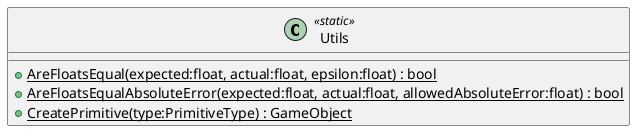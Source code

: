 @startuml
class Utils <<static>> {
    + {static} AreFloatsEqual(expected:float, actual:float, epsilon:float) : bool
    + {static} AreFloatsEqualAbsoluteError(expected:float, actual:float, allowedAbsoluteError:float) : bool
    + {static} CreatePrimitive(type:PrimitiveType) : GameObject
}
@enduml
